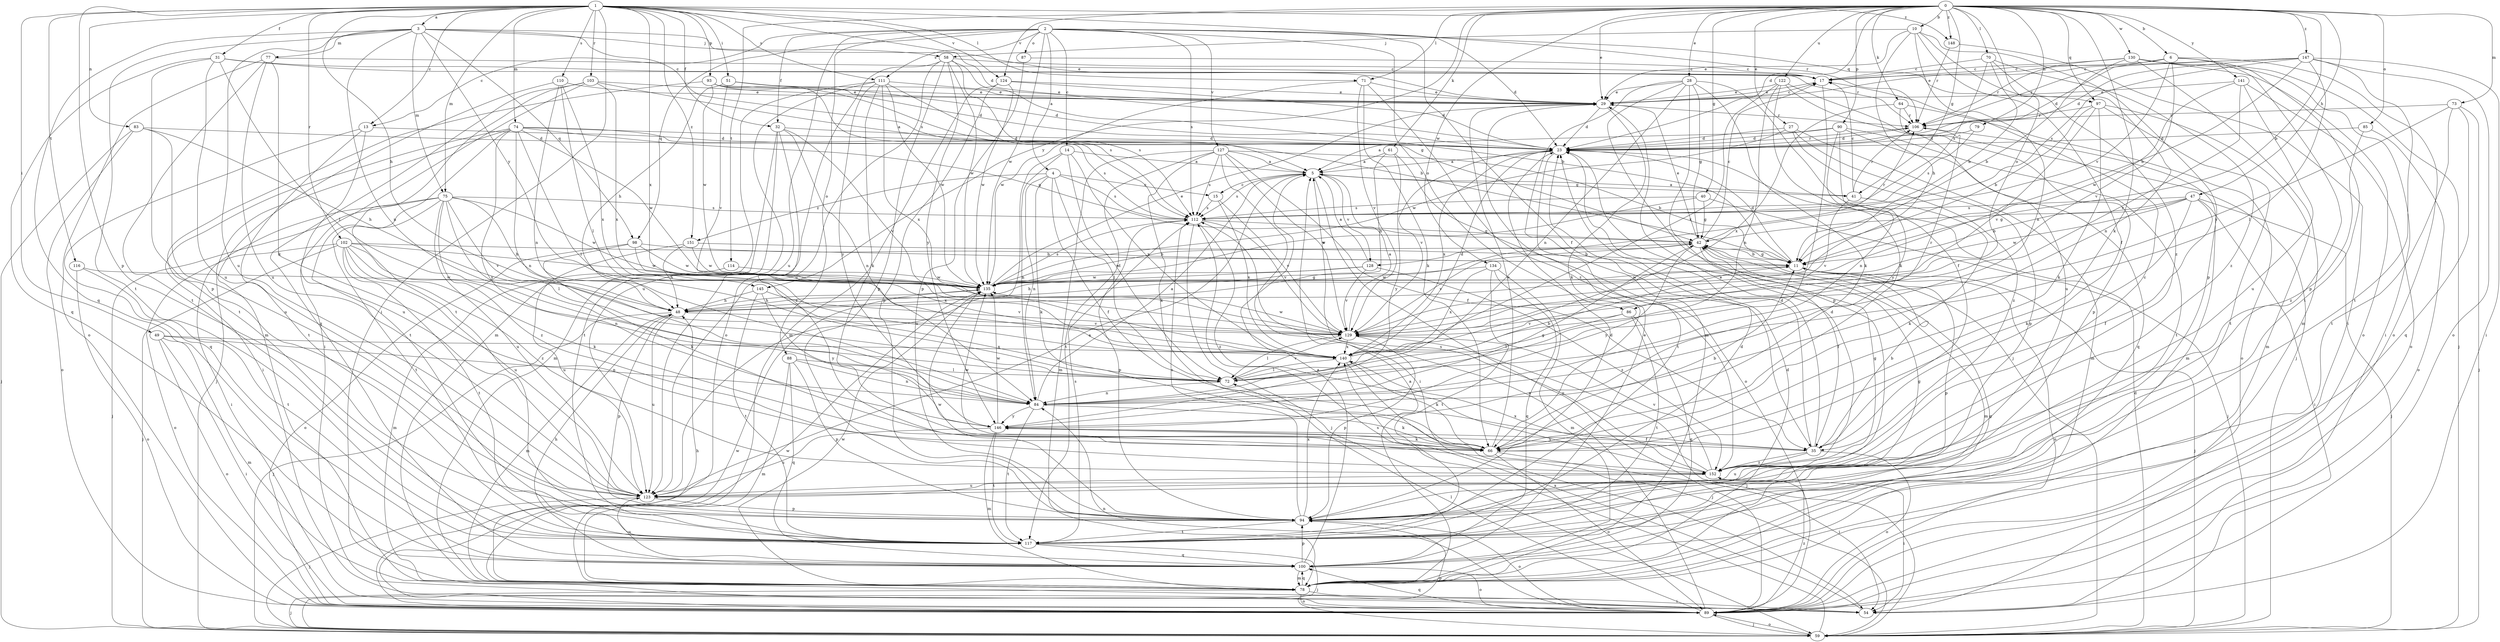 strict digraph  {
0;
1;
2;
3;
4;
5;
6;
10;
11;
13;
14;
15;
17;
23;
27;
28;
29;
31;
32;
35;
40;
41;
42;
47;
48;
49;
51;
54;
58;
59;
61;
64;
66;
70;
71;
72;
73;
74;
75;
77;
78;
79;
83;
84;
85;
86;
87;
88;
89;
90;
93;
94;
97;
98;
100;
102;
103;
106;
110;
111;
112;
114;
116;
117;
122;
123;
124;
127;
128;
129;
130;
134;
135;
140;
141;
145;
146;
147;
148;
151;
152;
0 -> 6  [label=b];
0 -> 10  [label=b];
0 -> 11  [label=b];
0 -> 23  [label=d];
0 -> 27  [label=e];
0 -> 28  [label=e];
0 -> 29  [label=e];
0 -> 40  [label=g];
0 -> 41  [label=g];
0 -> 47  [label=h];
0 -> 61  [label=k];
0 -> 64  [label=k];
0 -> 66  [label=k];
0 -> 70  [label=l];
0 -> 71  [label=l];
0 -> 73  [label=m];
0 -> 79  [label=n];
0 -> 85  [label=o];
0 -> 86  [label=o];
0 -> 90  [label=p];
0 -> 97  [label=q];
0 -> 114  [label=t];
0 -> 122  [label=u];
0 -> 124  [label=v];
0 -> 130  [label=w];
0 -> 134  [label=w];
0 -> 141  [label=y];
0 -> 145  [label=y];
0 -> 147  [label=z];
0 -> 148  [label=z];
1 -> 3  [label=a];
1 -> 13  [label=c];
1 -> 23  [label=d];
1 -> 31  [label=f];
1 -> 32  [label=f];
1 -> 48  [label=h];
1 -> 49  [label=i];
1 -> 51  [label=i];
1 -> 54  [label=i];
1 -> 71  [label=l];
1 -> 74  [label=m];
1 -> 75  [label=m];
1 -> 83  [label=n];
1 -> 93  [label=p];
1 -> 94  [label=p];
1 -> 102  [label=r];
1 -> 103  [label=r];
1 -> 106  [label=r];
1 -> 110  [label=s];
1 -> 111  [label=s];
1 -> 116  [label=t];
1 -> 124  [label=v];
1 -> 140  [label=x];
1 -> 148  [label=z];
1 -> 151  [label=z];
2 -> 4  [label=a];
2 -> 13  [label=c];
2 -> 14  [label=c];
2 -> 23  [label=d];
2 -> 32  [label=f];
2 -> 35  [label=f];
2 -> 86  [label=o];
2 -> 87  [label=o];
2 -> 88  [label=o];
2 -> 97  [label=q];
2 -> 98  [label=q];
2 -> 111  [label=s];
2 -> 112  [label=s];
2 -> 123  [label=u];
2 -> 127  [label=v];
2 -> 135  [label=w];
3 -> 29  [label=e];
3 -> 58  [label=j];
3 -> 75  [label=m];
3 -> 77  [label=m];
3 -> 84  [label=n];
3 -> 98  [label=q];
3 -> 100  [label=q];
3 -> 112  [label=s];
3 -> 117  [label=t];
3 -> 123  [label=u];
3 -> 145  [label=y];
4 -> 15  [label=c];
4 -> 35  [label=f];
4 -> 66  [label=k];
4 -> 72  [label=l];
4 -> 84  [label=n];
4 -> 112  [label=s];
4 -> 151  [label=z];
5 -> 15  [label=c];
5 -> 41  [label=g];
5 -> 89  [label=o];
5 -> 112  [label=s];
5 -> 128  [label=v];
6 -> 17  [label=c];
6 -> 23  [label=d];
6 -> 29  [label=e];
6 -> 89  [label=o];
6 -> 94  [label=p];
6 -> 117  [label=t];
6 -> 128  [label=v];
6 -> 129  [label=v];
10 -> 29  [label=e];
10 -> 35  [label=f];
10 -> 48  [label=h];
10 -> 58  [label=j];
10 -> 84  [label=n];
10 -> 94  [label=p];
10 -> 152  [label=z];
11 -> 23  [label=d];
11 -> 42  [label=g];
11 -> 59  [label=j];
11 -> 89  [label=o];
11 -> 94  [label=p];
11 -> 135  [label=w];
13 -> 23  [label=d];
13 -> 100  [label=q];
13 -> 117  [label=t];
13 -> 123  [label=u];
14 -> 5  [label=a];
14 -> 72  [label=l];
14 -> 84  [label=n];
14 -> 123  [label=u];
14 -> 140  [label=x];
15 -> 112  [label=s];
15 -> 129  [label=v];
15 -> 140  [label=x];
17 -> 29  [label=e];
17 -> 72  [label=l];
23 -> 5  [label=a];
23 -> 106  [label=r];
23 -> 117  [label=t];
23 -> 129  [label=v];
23 -> 140  [label=x];
27 -> 23  [label=d];
27 -> 78  [label=m];
27 -> 94  [label=p];
27 -> 135  [label=w];
27 -> 152  [label=z];
28 -> 29  [label=e];
28 -> 35  [label=f];
28 -> 42  [label=g];
28 -> 59  [label=j];
28 -> 66  [label=k];
28 -> 78  [label=m];
28 -> 84  [label=n];
28 -> 94  [label=p];
29 -> 17  [label=c];
29 -> 23  [label=d];
29 -> 66  [label=k];
29 -> 106  [label=r];
31 -> 17  [label=c];
31 -> 72  [label=l];
31 -> 94  [label=p];
31 -> 100  [label=q];
31 -> 106  [label=r];
31 -> 123  [label=u];
32 -> 23  [label=d];
32 -> 78  [label=m];
32 -> 84  [label=n];
32 -> 117  [label=t];
32 -> 129  [label=v];
32 -> 152  [label=z];
35 -> 11  [label=b];
35 -> 23  [label=d];
35 -> 29  [label=e];
35 -> 89  [label=o];
35 -> 123  [label=u];
35 -> 146  [label=y];
35 -> 152  [label=z];
40 -> 42  [label=g];
40 -> 59  [label=j];
40 -> 112  [label=s];
40 -> 135  [label=w];
41 -> 5  [label=a];
41 -> 17  [label=c];
41 -> 66  [label=k];
41 -> 106  [label=r];
41 -> 129  [label=v];
42 -> 11  [label=b];
42 -> 17  [label=c];
42 -> 29  [label=e];
42 -> 35  [label=f];
42 -> 78  [label=m];
42 -> 106  [label=r];
42 -> 129  [label=v];
42 -> 135  [label=w];
42 -> 146  [label=y];
47 -> 11  [label=b];
47 -> 35  [label=f];
47 -> 42  [label=g];
47 -> 54  [label=i];
47 -> 59  [label=j];
47 -> 66  [label=k];
47 -> 112  [label=s];
47 -> 135  [label=w];
48 -> 42  [label=g];
48 -> 59  [label=j];
48 -> 78  [label=m];
48 -> 94  [label=p];
48 -> 123  [label=u];
48 -> 129  [label=v];
49 -> 54  [label=i];
49 -> 78  [label=m];
49 -> 84  [label=n];
49 -> 89  [label=o];
49 -> 140  [label=x];
51 -> 23  [label=d];
51 -> 29  [label=e];
51 -> 48  [label=h];
51 -> 129  [label=v];
54 -> 135  [label=w];
54 -> 140  [label=x];
58 -> 11  [label=b];
58 -> 17  [label=c];
58 -> 42  [label=g];
58 -> 89  [label=o];
58 -> 94  [label=p];
58 -> 123  [label=u];
58 -> 135  [label=w];
58 -> 146  [label=y];
59 -> 23  [label=d];
59 -> 89  [label=o];
59 -> 94  [label=p];
59 -> 112  [label=s];
61 -> 5  [label=a];
61 -> 48  [label=h];
61 -> 89  [label=o];
61 -> 146  [label=y];
64 -> 89  [label=o];
64 -> 94  [label=p];
64 -> 106  [label=r];
64 -> 140  [label=x];
66 -> 11  [label=b];
66 -> 29  [label=e];
66 -> 54  [label=i];
66 -> 89  [label=o];
66 -> 135  [label=w];
70 -> 11  [label=b];
70 -> 17  [label=c];
70 -> 84  [label=n];
70 -> 112  [label=s];
70 -> 152  [label=z];
71 -> 29  [label=e];
71 -> 66  [label=k];
71 -> 129  [label=v];
71 -> 135  [label=w];
71 -> 152  [label=z];
72 -> 11  [label=b];
72 -> 84  [label=n];
72 -> 129  [label=v];
73 -> 59  [label=j];
73 -> 100  [label=q];
73 -> 106  [label=r];
73 -> 117  [label=t];
73 -> 129  [label=v];
74 -> 23  [label=d];
74 -> 42  [label=g];
74 -> 54  [label=i];
74 -> 59  [label=j];
74 -> 72  [label=l];
74 -> 84  [label=n];
74 -> 112  [label=s];
74 -> 117  [label=t];
74 -> 135  [label=w];
74 -> 146  [label=y];
75 -> 48  [label=h];
75 -> 54  [label=i];
75 -> 59  [label=j];
75 -> 72  [label=l];
75 -> 112  [label=s];
75 -> 117  [label=t];
75 -> 123  [label=u];
75 -> 129  [label=v];
75 -> 135  [label=w];
75 -> 152  [label=z];
77 -> 17  [label=c];
77 -> 66  [label=k];
77 -> 89  [label=o];
77 -> 117  [label=t];
77 -> 123  [label=u];
78 -> 5  [label=a];
78 -> 23  [label=d];
78 -> 42  [label=g];
78 -> 48  [label=h];
78 -> 54  [label=i];
78 -> 59  [label=j];
78 -> 89  [label=o];
78 -> 100  [label=q];
78 -> 135  [label=w];
79 -> 23  [label=d];
79 -> 112  [label=s];
83 -> 23  [label=d];
83 -> 48  [label=h];
83 -> 59  [label=j];
83 -> 89  [label=o];
83 -> 123  [label=u];
84 -> 5  [label=a];
84 -> 66  [label=k];
84 -> 117  [label=t];
84 -> 146  [label=y];
85 -> 23  [label=d];
85 -> 89  [label=o];
85 -> 152  [label=z];
86 -> 72  [label=l];
86 -> 100  [label=q];
86 -> 117  [label=t];
86 -> 129  [label=v];
87 -> 17  [label=c];
87 -> 94  [label=p];
88 -> 72  [label=l];
88 -> 78  [label=m];
88 -> 84  [label=n];
88 -> 94  [label=p];
88 -> 100  [label=q];
89 -> 5  [label=a];
89 -> 59  [label=j];
89 -> 72  [label=l];
89 -> 84  [label=n];
89 -> 100  [label=q];
89 -> 135  [label=w];
89 -> 152  [label=z];
90 -> 5  [label=a];
90 -> 23  [label=d];
90 -> 84  [label=n];
90 -> 100  [label=q];
90 -> 117  [label=t];
90 -> 146  [label=y];
93 -> 11  [label=b];
93 -> 23  [label=d];
93 -> 29  [label=e];
93 -> 112  [label=s];
93 -> 117  [label=t];
93 -> 135  [label=w];
94 -> 23  [label=d];
94 -> 42  [label=g];
94 -> 89  [label=o];
94 -> 112  [label=s];
94 -> 117  [label=t];
94 -> 135  [label=w];
94 -> 140  [label=x];
97 -> 11  [label=b];
97 -> 66  [label=k];
97 -> 78  [label=m];
97 -> 106  [label=r];
97 -> 117  [label=t];
97 -> 129  [label=v];
98 -> 11  [label=b];
98 -> 66  [label=k];
98 -> 89  [label=o];
98 -> 135  [label=w];
98 -> 140  [label=x];
100 -> 5  [label=a];
100 -> 29  [label=e];
100 -> 48  [label=h];
100 -> 78  [label=m];
100 -> 89  [label=o];
100 -> 94  [label=p];
100 -> 123  [label=u];
102 -> 11  [label=b];
102 -> 59  [label=j];
102 -> 66  [label=k];
102 -> 84  [label=n];
102 -> 89  [label=o];
102 -> 117  [label=t];
102 -> 123  [label=u];
102 -> 135  [label=w];
102 -> 152  [label=z];
103 -> 5  [label=a];
103 -> 29  [label=e];
103 -> 54  [label=i];
103 -> 100  [label=q];
103 -> 117  [label=t];
103 -> 140  [label=x];
106 -> 23  [label=d];
106 -> 78  [label=m];
110 -> 29  [label=e];
110 -> 72  [label=l];
110 -> 78  [label=m];
110 -> 84  [label=n];
110 -> 140  [label=x];
111 -> 29  [label=e];
111 -> 66  [label=k];
111 -> 78  [label=m];
111 -> 112  [label=s];
111 -> 123  [label=u];
111 -> 135  [label=w];
111 -> 140  [label=x];
111 -> 146  [label=y];
112 -> 42  [label=g];
112 -> 59  [label=j];
112 -> 94  [label=p];
112 -> 129  [label=v];
112 -> 152  [label=z];
114 -> 78  [label=m];
114 -> 135  [label=w];
116 -> 89  [label=o];
116 -> 117  [label=t];
116 -> 135  [label=w];
117 -> 23  [label=d];
117 -> 59  [label=j];
117 -> 100  [label=q];
117 -> 112  [label=s];
122 -> 29  [label=e];
122 -> 59  [label=j];
122 -> 66  [label=k];
122 -> 84  [label=n];
122 -> 123  [label=u];
122 -> 140  [label=x];
123 -> 5  [label=a];
123 -> 59  [label=j];
123 -> 94  [label=p];
124 -> 23  [label=d];
124 -> 29  [label=e];
124 -> 78  [label=m];
124 -> 94  [label=p];
124 -> 135  [label=w];
127 -> 5  [label=a];
127 -> 11  [label=b];
127 -> 35  [label=f];
127 -> 54  [label=i];
127 -> 66  [label=k];
127 -> 78  [label=m];
127 -> 112  [label=s];
127 -> 117  [label=t];
127 -> 129  [label=v];
128 -> 5  [label=a];
128 -> 48  [label=h];
128 -> 129  [label=v];
128 -> 135  [label=w];
128 -> 152  [label=z];
129 -> 5  [label=a];
129 -> 59  [label=j];
129 -> 72  [label=l];
129 -> 94  [label=p];
129 -> 135  [label=w];
129 -> 140  [label=x];
130 -> 11  [label=b];
130 -> 17  [label=c];
130 -> 54  [label=i];
130 -> 59  [label=j];
130 -> 78  [label=m];
130 -> 89  [label=o];
130 -> 106  [label=r];
134 -> 78  [label=m];
134 -> 100  [label=q];
134 -> 117  [label=t];
134 -> 135  [label=w];
134 -> 140  [label=x];
135 -> 29  [label=e];
135 -> 48  [label=h];
135 -> 112  [label=s];
140 -> 23  [label=d];
140 -> 59  [label=j];
140 -> 66  [label=k];
140 -> 72  [label=l];
140 -> 106  [label=r];
141 -> 29  [label=e];
141 -> 89  [label=o];
141 -> 123  [label=u];
141 -> 129  [label=v];
141 -> 135  [label=w];
145 -> 48  [label=h];
145 -> 117  [label=t];
145 -> 129  [label=v];
145 -> 146  [label=y];
146 -> 35  [label=f];
146 -> 42  [label=g];
146 -> 66  [label=k];
146 -> 78  [label=m];
146 -> 117  [label=t];
146 -> 123  [label=u];
146 -> 135  [label=w];
147 -> 11  [label=b];
147 -> 17  [label=c];
147 -> 23  [label=d];
147 -> 54  [label=i];
147 -> 72  [label=l];
147 -> 89  [label=o];
147 -> 106  [label=r];
147 -> 112  [label=s];
147 -> 117  [label=t];
148 -> 54  [label=i];
148 -> 106  [label=r];
151 -> 11  [label=b];
151 -> 48  [label=h];
151 -> 123  [label=u];
151 -> 135  [label=w];
152 -> 17  [label=c];
152 -> 23  [label=d];
152 -> 42  [label=g];
152 -> 54  [label=i];
152 -> 112  [label=s];
152 -> 123  [label=u];
152 -> 129  [label=v];
152 -> 140  [label=x];
}
